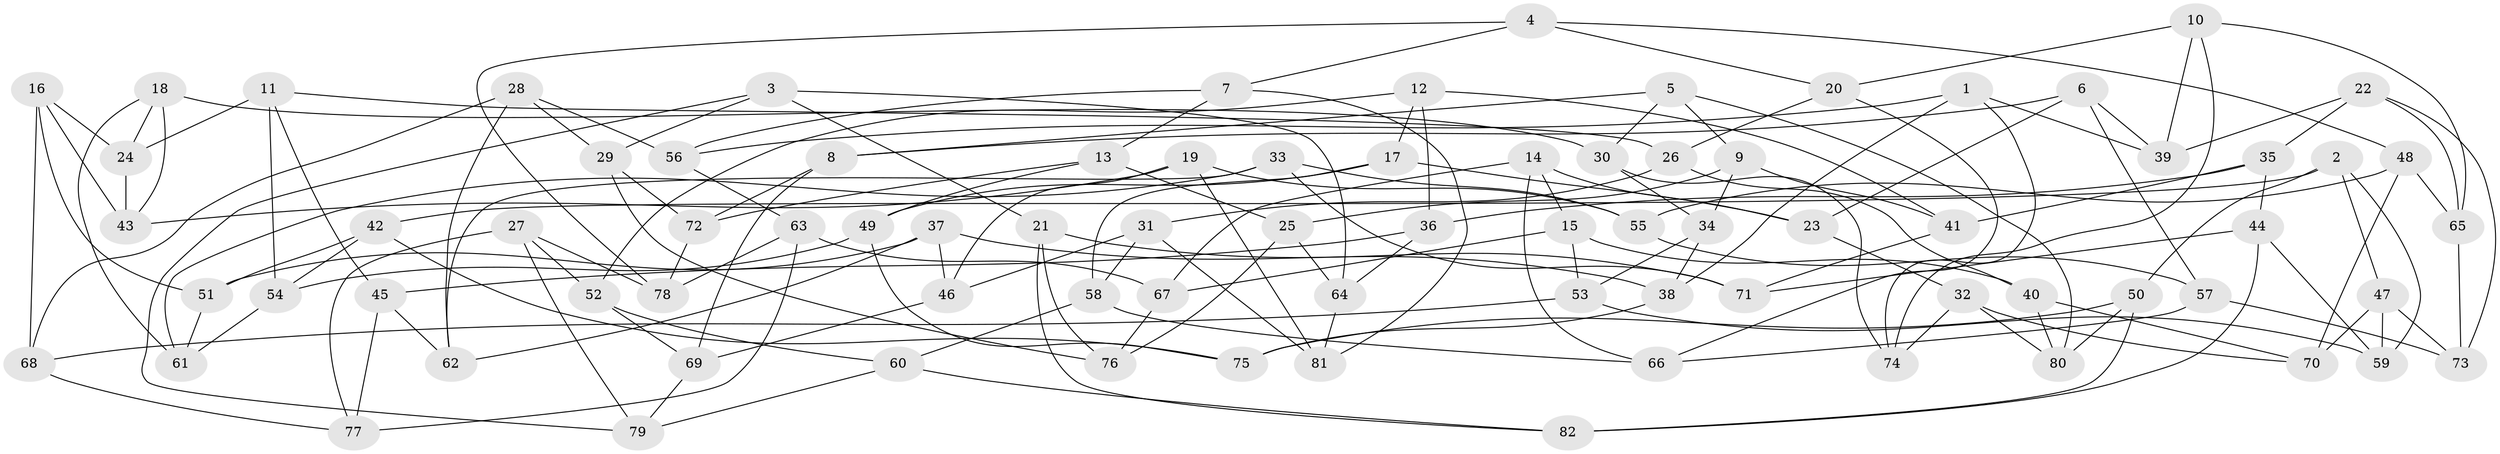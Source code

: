 // Generated by graph-tools (version 1.1) at 2025/58/03/09/25 04:58:25]
// undirected, 82 vertices, 164 edges
graph export_dot {
graph [start="1"]
  node [color=gray90,style=filled];
  1;
  2;
  3;
  4;
  5;
  6;
  7;
  8;
  9;
  10;
  11;
  12;
  13;
  14;
  15;
  16;
  17;
  18;
  19;
  20;
  21;
  22;
  23;
  24;
  25;
  26;
  27;
  28;
  29;
  30;
  31;
  32;
  33;
  34;
  35;
  36;
  37;
  38;
  39;
  40;
  41;
  42;
  43;
  44;
  45;
  46;
  47;
  48;
  49;
  50;
  51;
  52;
  53;
  54;
  55;
  56;
  57;
  58;
  59;
  60;
  61;
  62;
  63;
  64;
  65;
  66;
  67;
  68;
  69;
  70;
  71;
  72;
  73;
  74;
  75;
  76;
  77;
  78;
  79;
  80;
  81;
  82;
  1 -- 38;
  1 -- 56;
  1 -- 39;
  1 -- 74;
  2 -- 59;
  2 -- 50;
  2 -- 47;
  2 -- 42;
  3 -- 64;
  3 -- 29;
  3 -- 21;
  3 -- 79;
  4 -- 78;
  4 -- 20;
  4 -- 7;
  4 -- 48;
  5 -- 30;
  5 -- 8;
  5 -- 80;
  5 -- 9;
  6 -- 8;
  6 -- 39;
  6 -- 23;
  6 -- 57;
  7 -- 56;
  7 -- 13;
  7 -- 81;
  8 -- 72;
  8 -- 69;
  9 -- 41;
  9 -- 25;
  9 -- 34;
  10 -- 74;
  10 -- 20;
  10 -- 39;
  10 -- 65;
  11 -- 24;
  11 -- 54;
  11 -- 45;
  11 -- 26;
  12 -- 17;
  12 -- 52;
  12 -- 41;
  12 -- 36;
  13 -- 49;
  13 -- 72;
  13 -- 25;
  14 -- 23;
  14 -- 15;
  14 -- 66;
  14 -- 67;
  15 -- 67;
  15 -- 40;
  15 -- 53;
  16 -- 68;
  16 -- 24;
  16 -- 51;
  16 -- 43;
  17 -- 23;
  17 -- 49;
  17 -- 58;
  18 -- 30;
  18 -- 43;
  18 -- 24;
  18 -- 61;
  19 -- 46;
  19 -- 43;
  19 -- 55;
  19 -- 81;
  20 -- 66;
  20 -- 26;
  21 -- 76;
  21 -- 71;
  21 -- 82;
  22 -- 73;
  22 -- 65;
  22 -- 39;
  22 -- 35;
  23 -- 32;
  24 -- 43;
  25 -- 76;
  25 -- 64;
  26 -- 31;
  26 -- 40;
  27 -- 78;
  27 -- 52;
  27 -- 79;
  27 -- 77;
  28 -- 29;
  28 -- 68;
  28 -- 56;
  28 -- 62;
  29 -- 76;
  29 -- 72;
  30 -- 34;
  30 -- 74;
  31 -- 58;
  31 -- 46;
  31 -- 81;
  32 -- 70;
  32 -- 74;
  32 -- 80;
  33 -- 61;
  33 -- 71;
  33 -- 62;
  33 -- 55;
  34 -- 38;
  34 -- 53;
  35 -- 36;
  35 -- 41;
  35 -- 44;
  36 -- 45;
  36 -- 64;
  37 -- 62;
  37 -- 38;
  37 -- 46;
  37 -- 51;
  38 -- 75;
  40 -- 80;
  40 -- 70;
  41 -- 71;
  42 -- 54;
  42 -- 75;
  42 -- 51;
  44 -- 59;
  44 -- 82;
  44 -- 71;
  45 -- 77;
  45 -- 62;
  46 -- 69;
  47 -- 70;
  47 -- 73;
  47 -- 59;
  48 -- 70;
  48 -- 65;
  48 -- 55;
  49 -- 75;
  49 -- 54;
  50 -- 82;
  50 -- 80;
  50 -- 75;
  51 -- 61;
  52 -- 60;
  52 -- 69;
  53 -- 68;
  53 -- 59;
  54 -- 61;
  55 -- 57;
  56 -- 63;
  57 -- 73;
  57 -- 66;
  58 -- 66;
  58 -- 60;
  60 -- 82;
  60 -- 79;
  63 -- 67;
  63 -- 77;
  63 -- 78;
  64 -- 81;
  65 -- 73;
  67 -- 76;
  68 -- 77;
  69 -- 79;
  72 -- 78;
}
